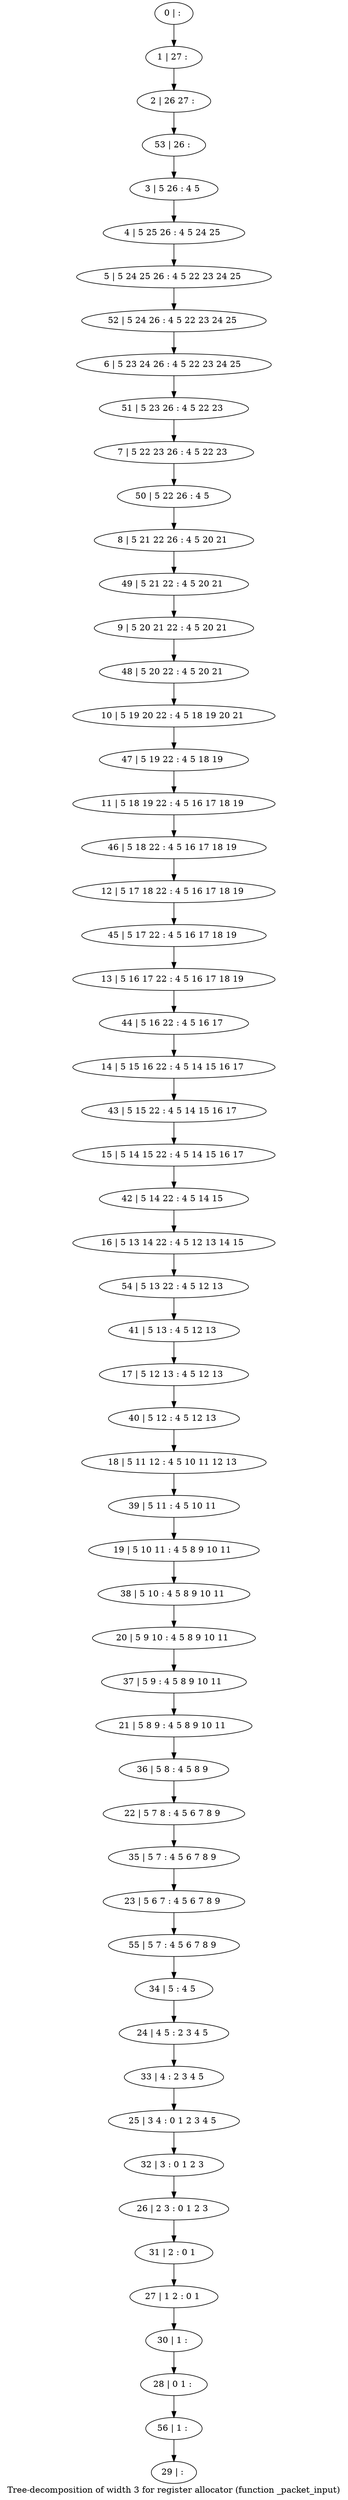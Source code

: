digraph G {
graph [label="Tree-decomposition of width 3 for register allocator (function _packet_input)"]
0[label="0 | : "];
1[label="1 | 27 : "];
2[label="2 | 26 27 : "];
3[label="3 | 5 26 : 4 5 "];
4[label="4 | 5 25 26 : 4 5 24 25 "];
5[label="5 | 5 24 25 26 : 4 5 22 23 24 25 "];
6[label="6 | 5 23 24 26 : 4 5 22 23 24 25 "];
7[label="7 | 5 22 23 26 : 4 5 22 23 "];
8[label="8 | 5 21 22 26 : 4 5 20 21 "];
9[label="9 | 5 20 21 22 : 4 5 20 21 "];
10[label="10 | 5 19 20 22 : 4 5 18 19 20 21 "];
11[label="11 | 5 18 19 22 : 4 5 16 17 18 19 "];
12[label="12 | 5 17 18 22 : 4 5 16 17 18 19 "];
13[label="13 | 5 16 17 22 : 4 5 16 17 18 19 "];
14[label="14 | 5 15 16 22 : 4 5 14 15 16 17 "];
15[label="15 | 5 14 15 22 : 4 5 14 15 16 17 "];
16[label="16 | 5 13 14 22 : 4 5 12 13 14 15 "];
17[label="17 | 5 12 13 : 4 5 12 13 "];
18[label="18 | 5 11 12 : 4 5 10 11 12 13 "];
19[label="19 | 5 10 11 : 4 5 8 9 10 11 "];
20[label="20 | 5 9 10 : 4 5 8 9 10 11 "];
21[label="21 | 5 8 9 : 4 5 8 9 10 11 "];
22[label="22 | 5 7 8 : 4 5 6 7 8 9 "];
23[label="23 | 5 6 7 : 4 5 6 7 8 9 "];
24[label="24 | 4 5 : 2 3 4 5 "];
25[label="25 | 3 4 : 0 1 2 3 4 5 "];
26[label="26 | 2 3 : 0 1 2 3 "];
27[label="27 | 1 2 : 0 1 "];
28[label="28 | 0 1 : "];
29[label="29 | : "];
30[label="30 | 1 : "];
31[label="31 | 2 : 0 1 "];
32[label="32 | 3 : 0 1 2 3 "];
33[label="33 | 4 : 2 3 4 5 "];
34[label="34 | 5 : 4 5 "];
35[label="35 | 5 7 : 4 5 6 7 8 9 "];
36[label="36 | 5 8 : 4 5 8 9 "];
37[label="37 | 5 9 : 4 5 8 9 10 11 "];
38[label="38 | 5 10 : 4 5 8 9 10 11 "];
39[label="39 | 5 11 : 4 5 10 11 "];
40[label="40 | 5 12 : 4 5 12 13 "];
41[label="41 | 5 13 : 4 5 12 13 "];
42[label="42 | 5 14 22 : 4 5 14 15 "];
43[label="43 | 5 15 22 : 4 5 14 15 16 17 "];
44[label="44 | 5 16 22 : 4 5 16 17 "];
45[label="45 | 5 17 22 : 4 5 16 17 18 19 "];
46[label="46 | 5 18 22 : 4 5 16 17 18 19 "];
47[label="47 | 5 19 22 : 4 5 18 19 "];
48[label="48 | 5 20 22 : 4 5 20 21 "];
49[label="49 | 5 21 22 : 4 5 20 21 "];
50[label="50 | 5 22 26 : 4 5 "];
51[label="51 | 5 23 26 : 4 5 22 23 "];
52[label="52 | 5 24 26 : 4 5 22 23 24 25 "];
53[label="53 | 26 : "];
54[label="54 | 5 13 22 : 4 5 12 13 "];
55[label="55 | 5 7 : 4 5 6 7 8 9 "];
56[label="56 | 1 : "];
0->1 ;
1->2 ;
3->4 ;
4->5 ;
30->28 ;
27->30 ;
31->27 ;
26->31 ;
32->26 ;
25->32 ;
33->25 ;
24->33 ;
34->24 ;
35->23 ;
22->35 ;
36->22 ;
21->36 ;
37->21 ;
20->37 ;
38->20 ;
19->38 ;
39->19 ;
18->39 ;
40->18 ;
17->40 ;
41->17 ;
42->16 ;
15->42 ;
43->15 ;
14->43 ;
44->14 ;
13->44 ;
45->13 ;
12->45 ;
46->12 ;
11->46 ;
47->11 ;
10->47 ;
48->10 ;
9->48 ;
49->9 ;
8->49 ;
50->8 ;
7->50 ;
51->7 ;
6->51 ;
52->6 ;
5->52 ;
53->3 ;
2->53 ;
54->41 ;
16->54 ;
55->34 ;
23->55 ;
56->29 ;
28->56 ;
}
